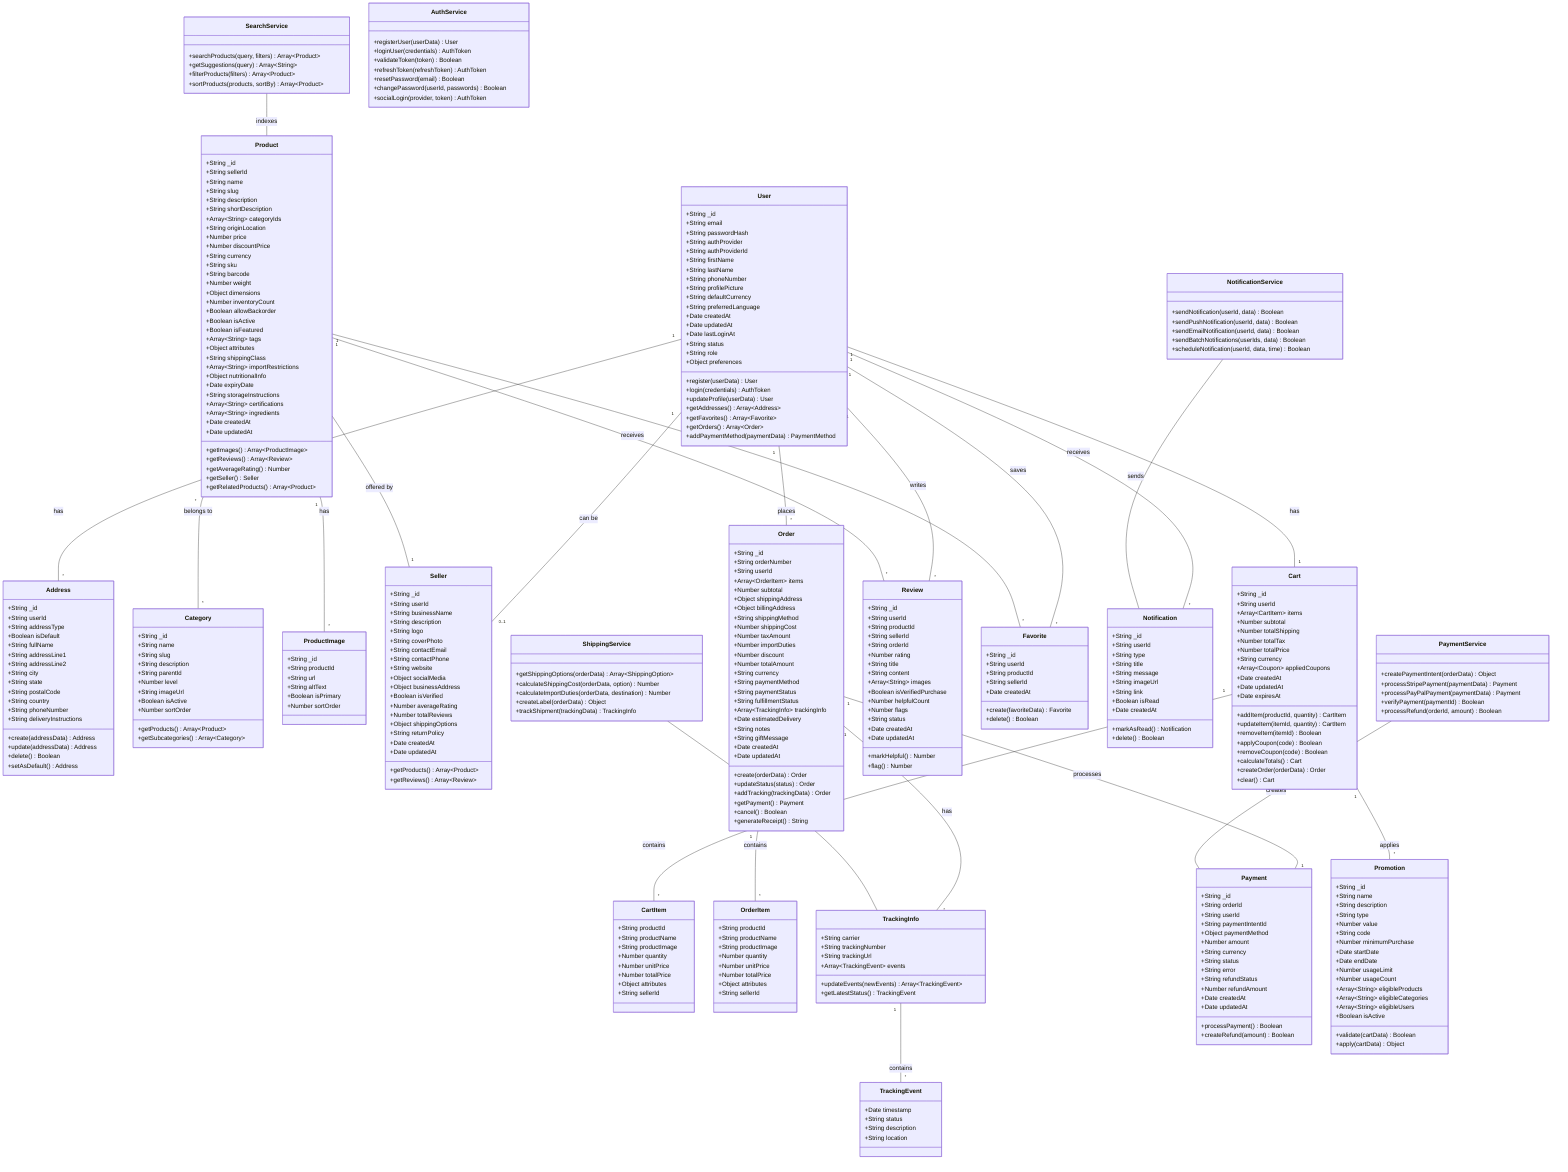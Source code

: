 classDiagram
    class User {
        +String _id
        +String email
        +String passwordHash
        +String authProvider
        +String authProviderId
        +String firstName
        +String lastName
        +String phoneNumber
        +String profilePicture
        +String defaultCurrency
        +String preferredLanguage
        +Date createdAt
        +Date updatedAt
        +Date lastLoginAt
        +String status
        +String role
        +Object preferences
        +register(userData) User
        +login(credentials) AuthToken
        +updateProfile(userData) User
        +getAddresses() Array~Address~
        +getFavorites() Array~Favorite~
        +getOrders() Array~Order~
        +addPaymentMethod(paymentData) PaymentMethod
    }

    class Address {
        +String _id
        +String userId
        +String addressType
        +Boolean isDefault
        +String fullName
        +String addressLine1
        +String addressLine2
        +String city
        +String state
        +String postalCode
        +String country
        +String phoneNumber
        +String deliveryInstructions
        +create(addressData) Address
        +update(addressData) Address
        +delete() Boolean
        +setAsDefault() Address
    }

    class Category {
        +String _id
        +String name
        +String slug
        +String description
        +String parentId
        +Number level
        +String imageUrl
        +Boolean isActive
        +Number sortOrder
        +getProducts() Array~Product~
        +getSubcategories() Array~Category~
    }

    class Product {
        +String _id
        +String sellerId
        +String name
        +String slug
        +String description
        +String shortDescription
        +Array~String~ categoryIds
        +String originLocation
        +Number price
        +Number discountPrice
        +String currency
        +String sku
        +String barcode
        +Number weight
        +Object dimensions
        +Number inventoryCount
        +Boolean allowBackorder
        +Boolean isActive
        +Boolean isFeatured
        +Array~String~ tags
        +Object attributes
        +String shippingClass
        +Array~String~ importRestrictions
        +Object nutritionalInfo
        +Date expiryDate
        +String storageInstructions
        +Array~String~ certifications
        +Array~String~ ingredients
        +Date createdAt
        +Date updatedAt
        +getImages() Array~ProductImage~
        +getReviews() Array~Review~
        +getAverageRating() Number
        +getSeller() Seller
        +getRelatedProducts() Array~Product~
    }

    class ProductImage {
        +String _id
        +String productId
        +String url
        +String altText
        +Boolean isPrimary
        +Number sortOrder
    }

    class Seller {
        +String _id
        +String userId
        +String businessName
        +String description
        +String logo
        +String coverPhoto
        +String contactEmail
        +String contactPhone
        +String website
        +Object socialMedia
        +Object businessAddress
        +Boolean isVerified
        +Number averageRating
        +Number totalReviews
        +Object shippingOptions
        +String returnPolicy
        +Date createdAt
        +Date updatedAt
        +getProducts() Array~Product~
        +getReviews() Array~Review~
    }

    class Cart {
        +String _id
        +String userId
        +Array~CartItem~ items
        +Number subtotal
        +Number totalShipping
        +Number totalTax
        +Number totalPrice
        +String currency
        +Array~Coupon~ appliedCoupons
        +Date createdAt
        +Date updatedAt
        +Date expiresAt
        +addItem(productId, quantity) CartItem
        +updateItem(itemId, quantity) CartItem
        +removeItem(itemId) Boolean
        +applyCoupon(code) Boolean
        +removeCoupon(code) Boolean
        +calculateTotals() Cart
        +createOrder(orderData) Order
        +clear() Cart
    }

    class CartItem {
        +String productId
        +String productName
        +String productImage
        +Number quantity
        +Number unitPrice
        +Number totalPrice
        +Object attributes
        +String sellerId
    }

    class Order {
        +String _id
        +String orderNumber
        +String userId
        +Array~OrderItem~ items
        +Number subtotal
        +Object shippingAddress
        +Object billingAddress
        +String shippingMethod
        +Number shippingCost
        +Number taxAmount
        +Number importDuties
        +Number discount
        +Number totalAmount
        +String currency
        +String paymentMethod
        +String paymentStatus
        +String fulfillmentStatus
        +Array~TrackingInfo~ trackingInfo
        +Date estimatedDelivery
        +String notes
        +String giftMessage
        +Date createdAt
        +Date updatedAt
        +create(orderData) Order
        +updateStatus(status) Order
        +addTracking(trackingData) Order
        +getPayment() Payment
        +cancel() Boolean
        +generateReceipt() String
    }

    class OrderItem {
        +String productId
        +String productName
        +String productImage
        +Number quantity
        +Number unitPrice
        +Number totalPrice
        +Object attributes
        +String sellerId
    }

    class TrackingInfo {
        +String carrier
        +String trackingNumber
        +String trackingUrl
        +Array~TrackingEvent~ events
        +updateEvents(newEvents) Array~TrackingEvent~
        +getLatestStatus() TrackingEvent
    }

    class TrackingEvent {
        +Date timestamp
        +String status
        +String description
        +String location
    }

    class Payment {
        +String _id
        +String orderId
        +String userId
        +String paymentIntentId
        +Object paymentMethod
        +Number amount
        +String currency
        +String status
        +String error
        +String refundStatus
        +Number refundAmount
        +Date createdAt
        +Date updatedAt
        +processPayment() Boolean
        +createRefund(amount) Boolean
    }

    class Review {
        +String _id
        +String userId
        +String productId
        +String sellerId
        +String orderId
        +Number rating
        +String title
        +String content
        +Array~String~ images
        +Boolean isVerifiedPurchase
        +Number helpfulCount
        +Number flags
        +String status
        +Date createdAt
        +Date updatedAt
        +markHelpful() Number
        +flag() Number
    }

    class Favorite {
        +String _id
        +String userId
        +String productId
        +String sellerId
        +Date createdAt
        +create(favoriteData) Favorite
        +delete() Boolean
    }

    class Notification {
        +String _id
        +String userId
        +String type
        +String title
        +String message
        +String imageUrl
        +String link
        +Boolean isRead
        +Date createdAt
        +markAsRead() Notification
        +delete() Boolean
    }

    class Promotion {
        +String _id
        +String name
        +String description
        +String type
        +Number value
        +String code
        +Number minimumPurchase
        +Date startDate
        +Date endDate
        +Number usageLimit
        +Number usageCount
        +Array~String~ eligibleProducts
        +Array~String~ eligibleCategories
        +Array~String~ eligibleUsers
        +Boolean isActive
        +validate(cartData) Boolean
        +apply(cartData) Object
    }

    class NotificationService {
        +sendNotification(userId, data) Boolean
        +sendPushNotification(userId, data) Boolean
        +sendEmailNotification(userId, data) Boolean
        +sendBatchNotifications(userIds, data) Boolean
        +scheduleNotification(userId, data, time) Boolean
    }

    class PaymentService {
        +createPaymentIntent(orderData) Object
        +processStripePayment(paymentData) Payment
        +processPayPalPayment(paymentData) Payment
        +verifyPayment(paymentId) Boolean
        +processRefund(orderId, amount) Boolean
    }

    class ShippingService {
        +getShippingOptions(orderData) Array~ShippingOption~
        +calculateShippingCost(orderData, option) Number
        +calculateImportDuties(orderData, destination) Number
        +createLabel(orderData) Object
        +trackShipment(trackingData) TrackingInfo
    }

    class SearchService {
        +searchProducts(query, filters) Array~Product~
        +getSuggestions(query) Array~String~
        +filterProducts(filters) Array~Product~
        +sortProducts(products, sortBy) Array~Product~
    }

    class AuthService {
        +registerUser(userData) User
        +loginUser(credentials) AuthToken
        +validateToken(token) Boolean
        +refreshToken(refreshToken) AuthToken
        +resetPassword(email) Boolean
        +changePassword(userId, passwords) Boolean
        +socialLogin(provider, token) AuthToken
    }

    User "1" -- "*" Address: has
    User "1" -- "*" Order: places
    User "1" -- "*" Review: writes
    User "1" -- "1" Cart: has
    User "1" -- "*" Favorite: saves
    User "1" -- "*" Notification: receives
    User "1" -- "0..1" Seller: can be

    Product "*" -- "1" Seller: offered by
    Product "*" -- "*" Category: belongs to
    Product "1" -- "*" ProductImage: has
    Product "1" -- "*" Review: receives
    Product "1" -- "*" Favorite: saved as

    Cart "1" -- "*" CartItem: contains
    Cart "1" -- "*" Promotion: applies

    Order "1" -- "*" OrderItem: contains
    Order "1" -- "*" TrackingInfo: has
    Order "1" -- "1" Payment: processes

    TrackingInfo "1" -- "*" TrackingEvent: contains

    PaymentService -- Payment: creates
    ShippingService -- TrackingInfo: manages
    NotificationService -- Notification: sends
    SearchService -- Product: indexes